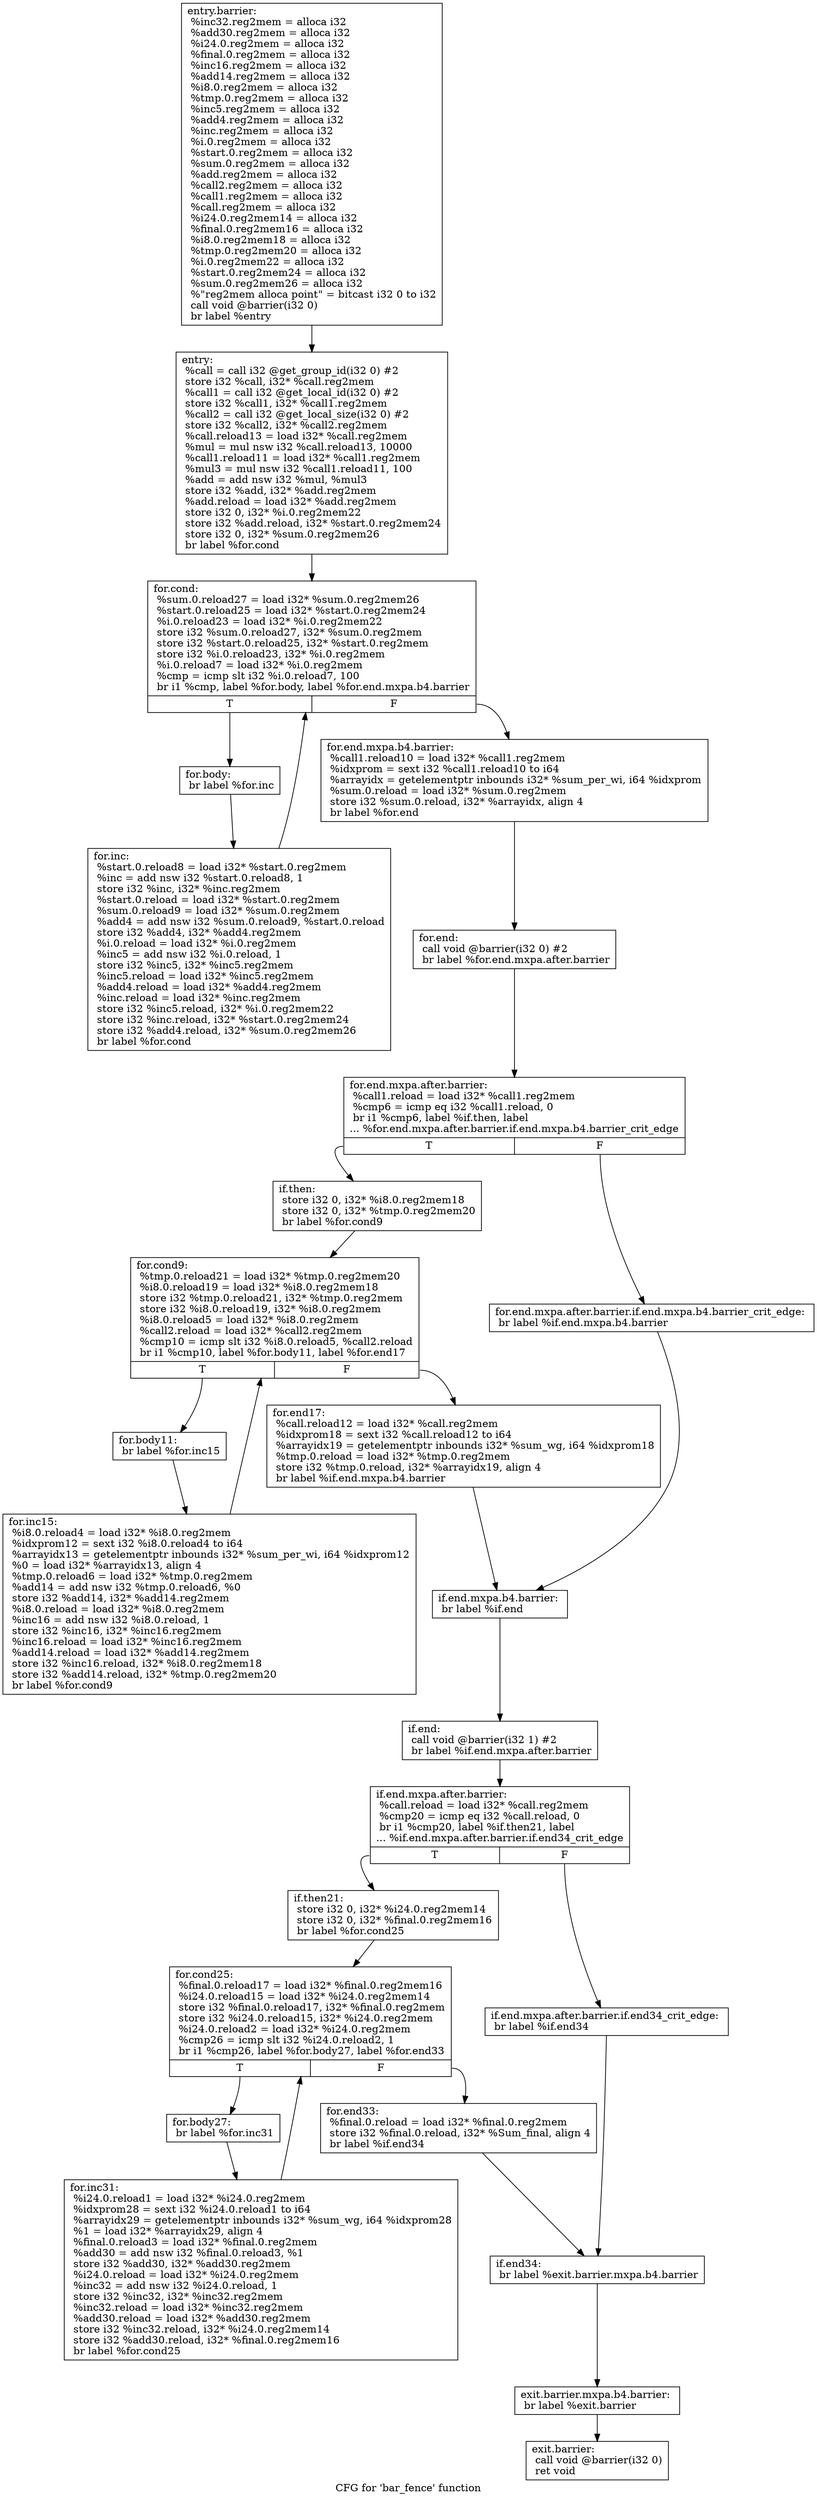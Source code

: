 digraph "CFG for 'bar_fence' function" {
	label="CFG for 'bar_fence' function";

	Node0xd75720 [shape=record,label="{entry.barrier:\l  %inc32.reg2mem = alloca i32\l  %add30.reg2mem = alloca i32\l  %i24.0.reg2mem = alloca i32\l  %final.0.reg2mem = alloca i32\l  %inc16.reg2mem = alloca i32\l  %add14.reg2mem = alloca i32\l  %i8.0.reg2mem = alloca i32\l  %tmp.0.reg2mem = alloca i32\l  %inc5.reg2mem = alloca i32\l  %add4.reg2mem = alloca i32\l  %inc.reg2mem = alloca i32\l  %i.0.reg2mem = alloca i32\l  %start.0.reg2mem = alloca i32\l  %sum.0.reg2mem = alloca i32\l  %add.reg2mem = alloca i32\l  %call2.reg2mem = alloca i32\l  %call1.reg2mem = alloca i32\l  %call.reg2mem = alloca i32\l  %i24.0.reg2mem14 = alloca i32\l  %final.0.reg2mem16 = alloca i32\l  %i8.0.reg2mem18 = alloca i32\l  %tmp.0.reg2mem20 = alloca i32\l  %i.0.reg2mem22 = alloca i32\l  %start.0.reg2mem24 = alloca i32\l  %sum.0.reg2mem26 = alloca i32\l  %\"reg2mem alloca point\" = bitcast i32 0 to i32\l  call void @barrier(i32 0)\l  br label %entry\l}"];
	Node0xd75720 -> Node0xd77650;
	Node0xd77650 [shape=record,label="{entry:                                            \l  %call = call i32 @get_group_id(i32 0) #2\l  store i32 %call, i32* %call.reg2mem\l  %call1 = call i32 @get_local_id(i32 0) #2\l  store i32 %call1, i32* %call1.reg2mem\l  %call2 = call i32 @get_local_size(i32 0) #2\l  store i32 %call2, i32* %call2.reg2mem\l  %call.reload13 = load i32* %call.reg2mem\l  %mul = mul nsw i32 %call.reload13, 10000\l  %call1.reload11 = load i32* %call1.reg2mem\l  %mul3 = mul nsw i32 %call1.reload11, 100\l  %add = add nsw i32 %mul, %mul3\l  store i32 %add, i32* %add.reg2mem\l  %add.reload = load i32* %add.reg2mem\l  store i32 0, i32* %i.0.reg2mem22\l  store i32 %add.reload, i32* %start.0.reg2mem24\l  store i32 0, i32* %sum.0.reg2mem26\l  br label %for.cond\l}"];
	Node0xd77650 -> Node0xd787a0;
	Node0xd787a0 [shape=record,label="{for.cond:                                         \l  %sum.0.reload27 = load i32* %sum.0.reg2mem26\l  %start.0.reload25 = load i32* %start.0.reg2mem24\l  %i.0.reload23 = load i32* %i.0.reg2mem22\l  store i32 %sum.0.reload27, i32* %sum.0.reg2mem\l  store i32 %start.0.reload25, i32* %start.0.reg2mem\l  store i32 %i.0.reload23, i32* %i.0.reg2mem\l  %i.0.reload7 = load i32* %i.0.reg2mem\l  %cmp = icmp slt i32 %i.0.reload7, 100\l  br i1 %cmp, label %for.body, label %for.end.mxpa.b4.barrier\l|{<s0>T|<s1>F}}"];
	Node0xd787a0:s0 -> Node0xd78e50;
	Node0xd787a0:s1 -> Node0xd78f10;
	Node0xd78e50 [shape=record,label="{for.body:                                         \l  br label %for.inc\l}"];
	Node0xd78e50 -> Node0xd79050;
	Node0xd79050 [shape=record,label="{for.inc:                                          \l  %start.0.reload8 = load i32* %start.0.reg2mem\l  %inc = add nsw i32 %start.0.reload8, 1\l  store i32 %inc, i32* %inc.reg2mem\l  %start.0.reload = load i32* %start.0.reg2mem\l  %sum.0.reload9 = load i32* %sum.0.reg2mem\l  %add4 = add nsw i32 %sum.0.reload9, %start.0.reload\l  store i32 %add4, i32* %add4.reg2mem\l  %i.0.reload = load i32* %i.0.reg2mem\l  %inc5 = add nsw i32 %i.0.reload, 1\l  store i32 %inc5, i32* %inc5.reg2mem\l  %inc5.reload = load i32* %inc5.reg2mem\l  %add4.reload = load i32* %add4.reg2mem\l  %inc.reload = load i32* %inc.reg2mem\l  store i32 %inc5.reload, i32* %i.0.reg2mem22\l  store i32 %inc.reload, i32* %start.0.reg2mem24\l  store i32 %add4.reload, i32* %sum.0.reg2mem26\l  br label %for.cond\l}"];
	Node0xd79050 -> Node0xd787a0;
	Node0xd78f10 [shape=record,label="{for.end.mxpa.b4.barrier:                          \l  %call1.reload10 = load i32* %call1.reg2mem\l  %idxprom = sext i32 %call1.reload10 to i64\l  %arrayidx = getelementptr inbounds i32* %sum_per_wi, i64 %idxprom\l  %sum.0.reload = load i32* %sum.0.reg2mem\l  store i32 %sum.0.reload, i32* %arrayidx, align 4\l  br label %for.end\l}"];
	Node0xd78f10 -> Node0xd7a250;
	Node0xd7a250 [shape=record,label="{for.end:                                          \l  call void @barrier(i32 0) #2\l  br label %for.end.mxpa.after.barrier\l}"];
	Node0xd7a250 -> Node0xd7a430;
	Node0xd7a430 [shape=record,label="{for.end.mxpa.after.barrier:                       \l  %call1.reload = load i32* %call1.reg2mem\l  %cmp6 = icmp eq i32 %call1.reload, 0\l  br i1 %cmp6, label %if.then, label\l... %for.end.mxpa.after.barrier.if.end.mxpa.b4.barrier_crit_edge\l|{<s0>T|<s1>F}}"];
	Node0xd7a430:s0 -> Node0xd7a690;
	Node0xd7a430:s1 -> Node0xd7a7d0;
	Node0xd7a7d0 [shape=record,label="{for.end.mxpa.after.barrier.if.end.mxpa.b4.barrier_crit_edge: \l  br label %if.end.mxpa.b4.barrier\l}"];
	Node0xd7a7d0 -> Node0xd7a710;
	Node0xd7a690 [shape=record,label="{if.then:                                          \l  store i32 0, i32* %i8.0.reg2mem18\l  store i32 0, i32* %tmp.0.reg2mem20\l  br label %for.cond9\l}"];
	Node0xd7a690 -> Node0xd7a770;
	Node0xd7a770 [shape=record,label="{for.cond9:                                        \l  %tmp.0.reload21 = load i32* %tmp.0.reg2mem20\l  %i8.0.reload19 = load i32* %i8.0.reg2mem18\l  store i32 %tmp.0.reload21, i32* %tmp.0.reg2mem\l  store i32 %i8.0.reload19, i32* %i8.0.reg2mem\l  %i8.0.reload5 = load i32* %i8.0.reg2mem\l  %call2.reload = load i32* %call2.reg2mem\l  %cmp10 = icmp slt i32 %i8.0.reload5, %call2.reload\l  br i1 %cmp10, label %for.body11, label %for.end17\l|{<s0>T|<s1>F}}"];
	Node0xd7a770:s0 -> Node0xd7b100;
	Node0xd7a770:s1 -> Node0xd7b1c0;
	Node0xd7b100 [shape=record,label="{for.body11:                                       \l  br label %for.inc15\l}"];
	Node0xd7b100 -> Node0xd7b300;
	Node0xd7b300 [shape=record,label="{for.inc15:                                        \l  %i8.0.reload4 = load i32* %i8.0.reg2mem\l  %idxprom12 = sext i32 %i8.0.reload4 to i64\l  %arrayidx13 = getelementptr inbounds i32* %sum_per_wi, i64 %idxprom12\l  %0 = load i32* %arrayidx13, align 4\l  %tmp.0.reload6 = load i32* %tmp.0.reg2mem\l  %add14 = add nsw i32 %tmp.0.reload6, %0\l  store i32 %add14, i32* %add14.reg2mem\l  %i8.0.reload = load i32* %i8.0.reg2mem\l  %inc16 = add nsw i32 %i8.0.reload, 1\l  store i32 %inc16, i32* %inc16.reg2mem\l  %inc16.reload = load i32* %inc16.reg2mem\l  %add14.reload = load i32* %add14.reg2mem\l  store i32 %inc16.reload, i32* %i8.0.reg2mem18\l  store i32 %add14.reload, i32* %tmp.0.reg2mem20\l  br label %for.cond9\l}"];
	Node0xd7b300 -> Node0xd7a770;
	Node0xd7b1c0 [shape=record,label="{for.end17:                                        \l  %call.reload12 = load i32* %call.reg2mem\l  %idxprom18 = sext i32 %call.reload12 to i64\l  %arrayidx19 = getelementptr inbounds i32* %sum_wg, i64 %idxprom18\l  %tmp.0.reload = load i32* %tmp.0.reg2mem\l  store i32 %tmp.0.reload, i32* %arrayidx19, align 4\l  br label %if.end.mxpa.b4.barrier\l}"];
	Node0xd7b1c0 -> Node0xd7a710;
	Node0xd7a710 [shape=record,label="{if.end.mxpa.b4.barrier:                           \l  br label %if.end\l}"];
	Node0xd7a710 -> Node0xd7c130;
	Node0xd7c130 [shape=record,label="{if.end:                                           \l  call void @barrier(i32 1) #2\l  br label %if.end.mxpa.after.barrier\l}"];
	Node0xd7c130 -> Node0xd7c360;
	Node0xd7c360 [shape=record,label="{if.end.mxpa.after.barrier:                        \l  %call.reload = load i32* %call.reg2mem\l  %cmp20 = icmp eq i32 %call.reload, 0\l  br i1 %cmp20, label %if.then21, label\l... %if.end.mxpa.after.barrier.if.end34_crit_edge\l|{<s0>T|<s1>F}}"];
	Node0xd7c360:s0 -> Node0xd7c580;
	Node0xd7c360:s1 -> Node0xd7c6b0;
	Node0xd7c6b0 [shape=record,label="{if.end.mxpa.after.barrier.if.end34_crit_edge:     \l  br label %if.end34\l}"];
	Node0xd7c6b0 -> Node0xd7c810;
	Node0xd7c580 [shape=record,label="{if.then21:                                        \l  store i32 0, i32* %i24.0.reg2mem14\l  store i32 0, i32* %final.0.reg2mem16\l  br label %for.cond25\l}"];
	Node0xd7c580 -> Node0xd7ca40;
	Node0xd7ca40 [shape=record,label="{for.cond25:                                       \l  %final.0.reload17 = load i32* %final.0.reg2mem16\l  %i24.0.reload15 = load i32* %i24.0.reg2mem14\l  store i32 %final.0.reload17, i32* %final.0.reg2mem\l  store i32 %i24.0.reload15, i32* %i24.0.reg2mem\l  %i24.0.reload2 = load i32* %i24.0.reg2mem\l  %cmp26 = icmp slt i32 %i24.0.reload2, 1\l  br i1 %cmp26, label %for.body27, label %for.end33\l|{<s0>T|<s1>F}}"];
	Node0xd7ca40:s0 -> Node0xd794e0;
	Node0xd7ca40:s1 -> Node0xd795a0;
	Node0xd794e0 [shape=record,label="{for.body27:                                       \l  br label %for.inc31\l}"];
	Node0xd794e0 -> Node0xd7fe30;
	Node0xd7fe30 [shape=record,label="{for.inc31:                                        \l  %i24.0.reload1 = load i32* %i24.0.reg2mem\l  %idxprom28 = sext i32 %i24.0.reload1 to i64\l  %arrayidx29 = getelementptr inbounds i32* %sum_wg, i64 %idxprom28\l  %1 = load i32* %arrayidx29, align 4\l  %final.0.reload3 = load i32* %final.0.reg2mem\l  %add30 = add nsw i32 %final.0.reload3, %1\l  store i32 %add30, i32* %add30.reg2mem\l  %i24.0.reload = load i32* %i24.0.reg2mem\l  %inc32 = add nsw i32 %i24.0.reload, 1\l  store i32 %inc32, i32* %inc32.reg2mem\l  %inc32.reload = load i32* %inc32.reg2mem\l  %add30.reload = load i32* %add30.reg2mem\l  store i32 %inc32.reload, i32* %i24.0.reg2mem14\l  store i32 %add30.reload, i32* %final.0.reg2mem16\l  br label %for.cond25\l}"];
	Node0xd7fe30 -> Node0xd7ca40;
	Node0xd795a0 [shape=record,label="{for.end33:                                        \l  %final.0.reload = load i32* %final.0.reg2mem\l  store i32 %final.0.reload, i32* %Sum_final, align 4\l  br label %if.end34\l}"];
	Node0xd795a0 -> Node0xd7c810;
	Node0xd7c810 [shape=record,label="{if.end34:                                         \l  br label %exit.barrier.mxpa.b4.barrier\l}"];
	Node0xd7c810 -> Node0xd80a50;
	Node0xd80a50 [shape=record,label="{exit.barrier.mxpa.b4.barrier:                     \l  br label %exit.barrier\l}"];
	Node0xd80a50 -> Node0xd80b30;
	Node0xd80b30 [shape=record,label="{exit.barrier:                                     \l  call void @barrier(i32 0)\l  ret void\l}"];
}
